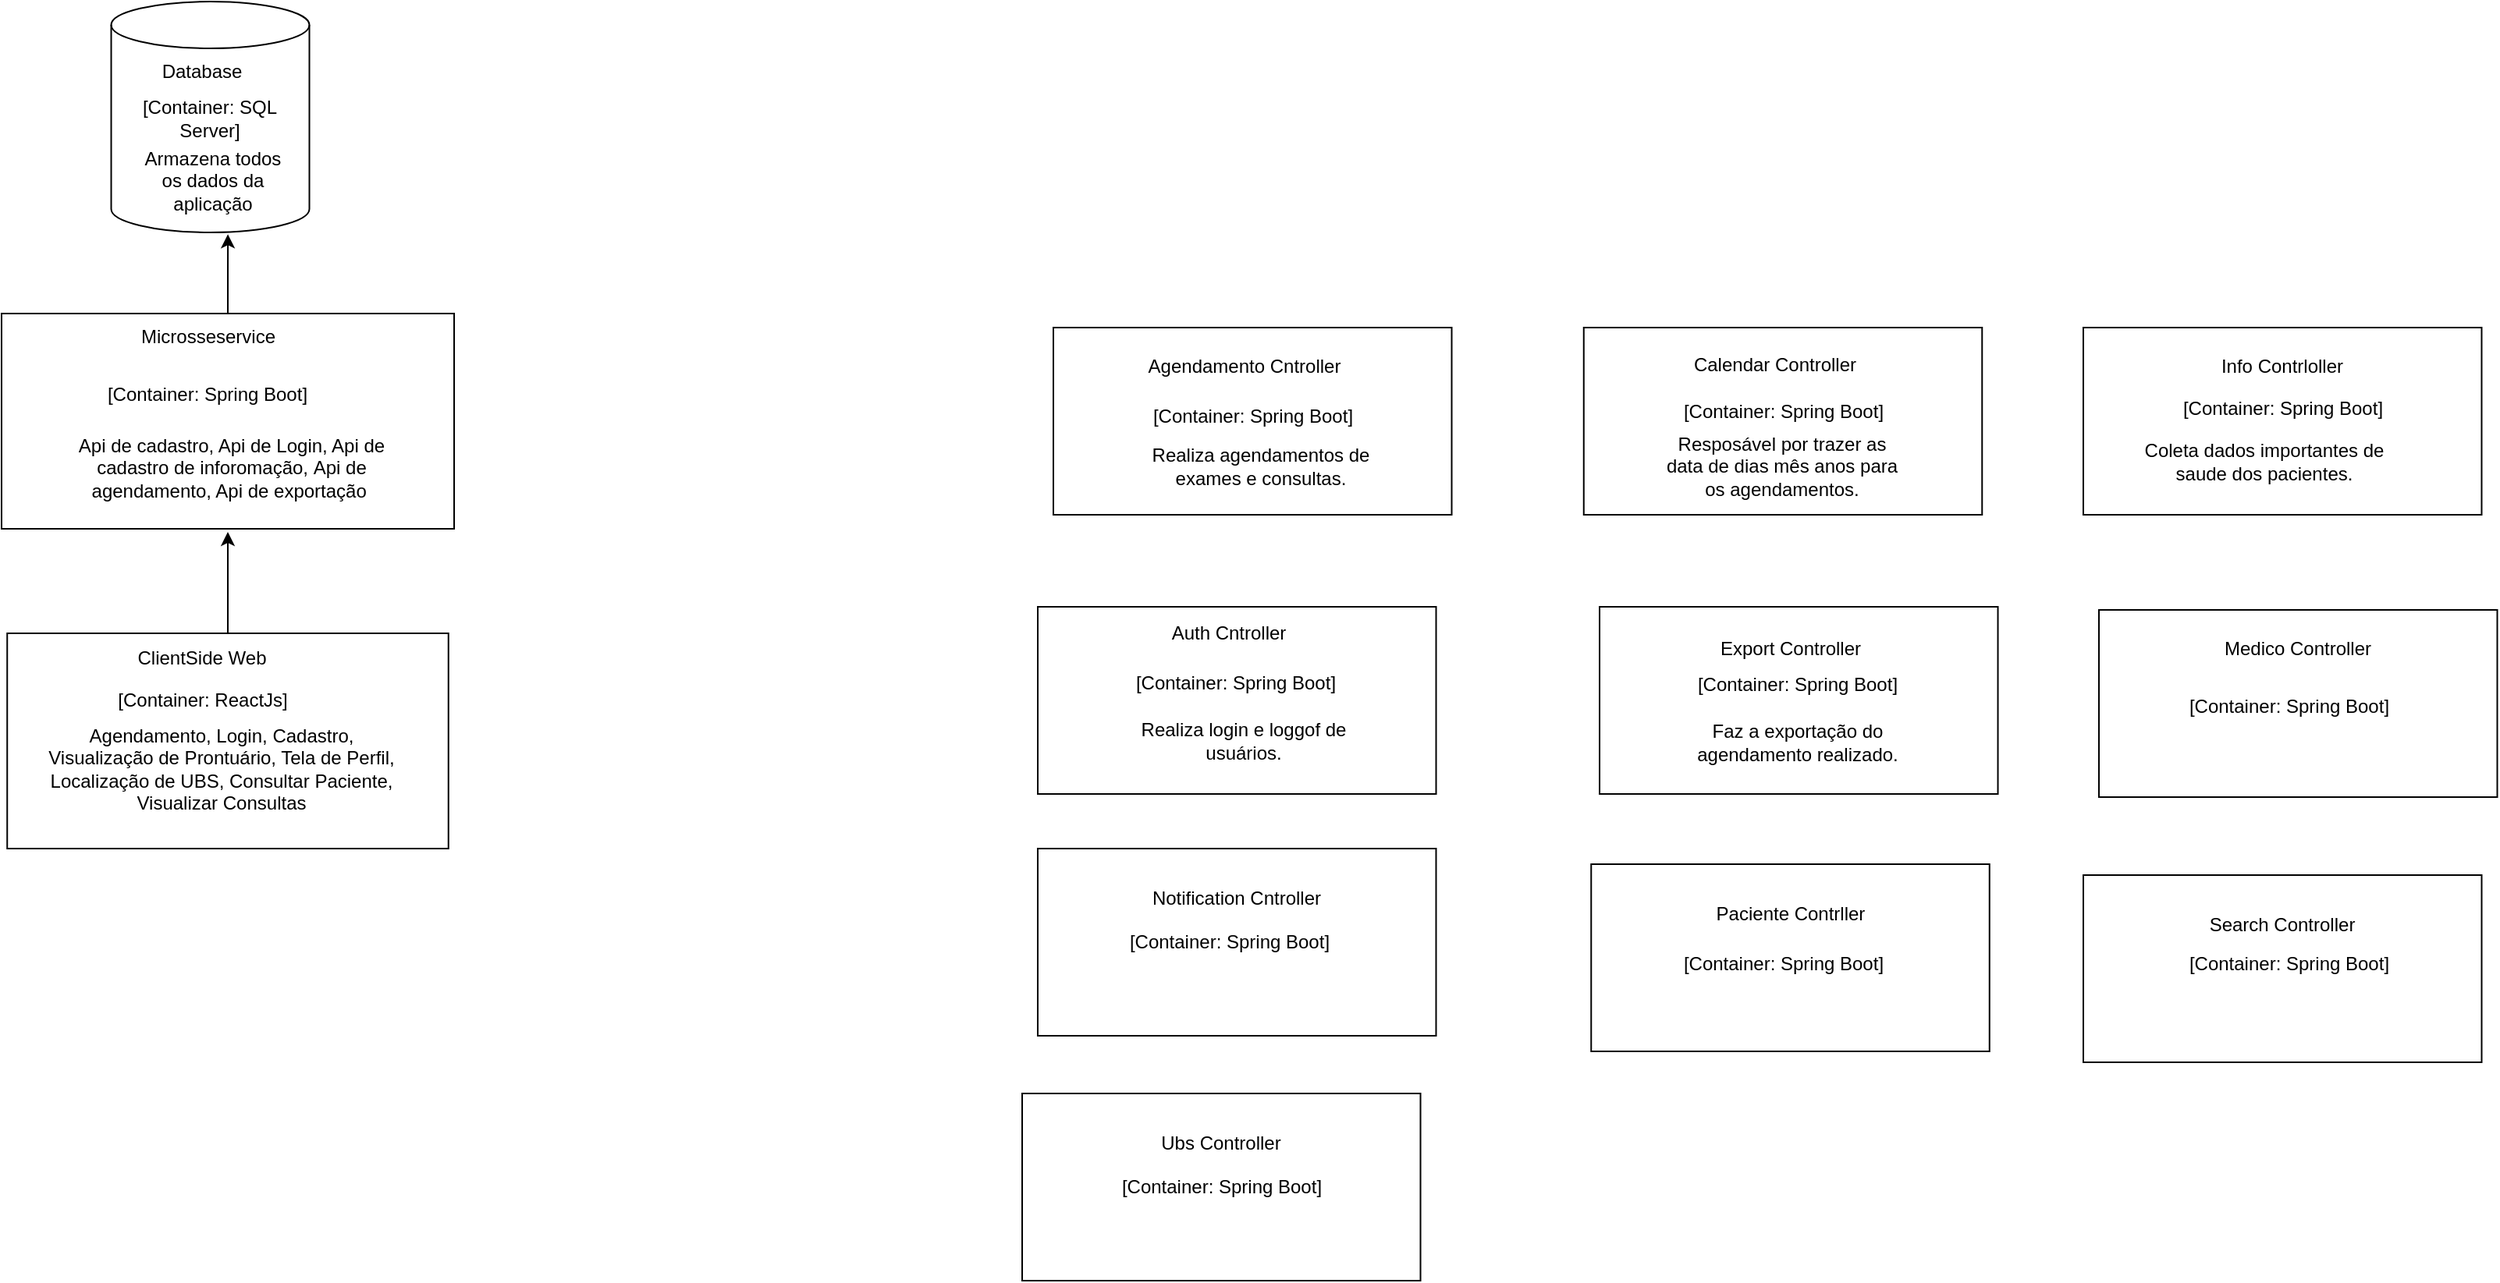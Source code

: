 <mxfile version="15.5.8" type="device"><diagram id="VBGK75ajXWmYz0aQVBh6" name="Page-1"><mxGraphModel dx="308" dy="640" grid="1" gridSize="10" guides="1" tooltips="1" connect="1" arrows="1" fold="1" page="0" pageScale="1" pageWidth="827" pageHeight="583" math="0" shadow="0"><root><mxCell id="0"/><mxCell id="1" parent="0"/><mxCell id="A2tR5dFNgS7Mwy0PBABE-8" style="edgeStyle=orthogonalEdgeStyle;rounded=0;orthogonalLoop=1;jettySize=auto;html=1;entryX=0.589;entryY=1.008;entryDx=0;entryDy=0;entryPerimeter=0;" parent="1" source="MwKNpnbg5vvFYbRp9uFI-1" target="MwKNpnbg5vvFYbRp9uFI-4" edge="1"><mxGeometry relative="1" as="geometry"/></mxCell><mxCell id="MwKNpnbg5vvFYbRp9uFI-1" value="" style="rounded=0;whiteSpace=wrap;html=1;" parent="1" vertex="1"><mxGeometry x="1096" y="240" width="290" height="138" as="geometry"/></mxCell><mxCell id="A2tR5dFNgS7Mwy0PBABE-9" style="edgeStyle=orthogonalEdgeStyle;rounded=0;orthogonalLoop=1;jettySize=auto;html=1;" parent="1" source="MwKNpnbg5vvFYbRp9uFI-3" edge="1"><mxGeometry relative="1" as="geometry"><mxPoint x="1240.995" y="380" as="targetPoint"/></mxGeometry></mxCell><mxCell id="MwKNpnbg5vvFYbRp9uFI-3" value="" style="rounded=0;whiteSpace=wrap;html=1;" parent="1" vertex="1"><mxGeometry x="1099.62" y="445" width="282.75" height="138" as="geometry"/></mxCell><mxCell id="MwKNpnbg5vvFYbRp9uFI-4" value="" style="shape=cylinder3;whiteSpace=wrap;html=1;boundedLbl=1;backgroundOutline=1;size=15;" parent="1" vertex="1"><mxGeometry x="1166.25" y="40" width="127" height="148" as="geometry"/></mxCell><mxCell id="MwKNpnbg5vvFYbRp9uFI-7" value="Microsseservice" style="text;html=1;strokeColor=none;fillColor=none;align=center;verticalAlign=middle;whiteSpace=wrap;rounded=0;" parent="1" vertex="1"><mxGeometry x="1178.75" y="240" width="99" height="30" as="geometry"/></mxCell><mxCell id="MwKNpnbg5vvFYbRp9uFI-8" value="ClientSide Web" style="text;html=1;strokeColor=none;fillColor=none;align=center;verticalAlign=middle;whiteSpace=wrap;rounded=0;" parent="1" vertex="1"><mxGeometry x="1180.12" y="446" width="89" height="30" as="geometry"/></mxCell><mxCell id="MwKNpnbg5vvFYbRp9uFI-9" value="[Container: SQL Server]" style="text;html=1;strokeColor=none;fillColor=none;align=center;verticalAlign=middle;whiteSpace=wrap;rounded=0;" parent="1" vertex="1"><mxGeometry x="1173.25" y="100" width="113" height="30" as="geometry"/></mxCell><mxCell id="MwKNpnbg5vvFYbRp9uFI-10" value="Database" style="text;html=1;strokeColor=none;fillColor=none;align=center;verticalAlign=middle;whiteSpace=wrap;rounded=0;" parent="1" vertex="1"><mxGeometry x="1200.25" y="70" width="49" height="30" as="geometry"/></mxCell><mxCell id="MwKNpnbg5vvFYbRp9uFI-11" value="[Container: ReactJs]" style="text;html=1;strokeColor=none;fillColor=none;align=center;verticalAlign=middle;whiteSpace=wrap;rounded=0;" parent="1" vertex="1"><mxGeometry x="1127.62" y="481" width="194" height="14" as="geometry"/></mxCell><mxCell id="MwKNpnbg5vvFYbRp9uFI-12" value="[Container: Spring Boot]" style="text;html=1;strokeColor=none;fillColor=none;align=center;verticalAlign=middle;whiteSpace=wrap;rounded=0;" parent="1" vertex="1"><mxGeometry x="1131.25" y="275" width="194" height="34" as="geometry"/></mxCell><mxCell id="MwKNpnbg5vvFYbRp9uFI-14" value="Api de cadastro, Api de Login, Api de cadastro de inforomação,&amp;nbsp;Api de agendamento, Api de exportação&amp;nbsp;" style="text;html=1;strokeColor=none;fillColor=none;align=center;verticalAlign=middle;whiteSpace=wrap;rounded=0;" parent="1" vertex="1"><mxGeometry x="1131.25" y="318" width="224.75" height="42" as="geometry"/></mxCell><mxCell id="MwKNpnbg5vvFYbRp9uFI-15" value="Agendamento, Login, Cadastro, Visualização de Prontuário, Tela de Perfil, Localização de UBS, Consultar Paciente, Visualizar Consultas" style="text;html=1;strokeColor=none;fillColor=none;align=center;verticalAlign=middle;whiteSpace=wrap;rounded=0;" parent="1" vertex="1"><mxGeometry x="1122.5" y="500" width="227.5" height="63" as="geometry"/></mxCell><mxCell id="MwKNpnbg5vvFYbRp9uFI-17" value="Armazena todos os dados da aplicação" style="text;html=1;strokeColor=none;fillColor=none;align=center;verticalAlign=middle;whiteSpace=wrap;rounded=0;" parent="1" vertex="1"><mxGeometry x="1179.75" y="140" width="103" height="30" as="geometry"/></mxCell><mxCell id="3czHpF9Ztyj4FxPPmMl4-5" value="" style="rounded=0;whiteSpace=wrap;html=1;" vertex="1" parent="1"><mxGeometry x="1770" y="249" width="255.25" height="120" as="geometry"/></mxCell><mxCell id="3czHpF9Ztyj4FxPPmMl4-6" value="Agendamento Cntroller" style="text;html=1;strokeColor=none;fillColor=none;align=center;verticalAlign=middle;whiteSpace=wrap;rounded=0;" vertex="1" parent="1"><mxGeometry x="1800" y="259" width="184.5" height="30" as="geometry"/></mxCell><mxCell id="3czHpF9Ztyj4FxPPmMl4-10" value="" style="rounded=0;whiteSpace=wrap;html=1;" vertex="1" parent="1"><mxGeometry x="1760" y="428" width="255.25" height="120" as="geometry"/></mxCell><mxCell id="3czHpF9Ztyj4FxPPmMl4-11" value="Auth Cntroller" style="text;html=1;strokeColor=none;fillColor=none;align=center;verticalAlign=middle;whiteSpace=wrap;rounded=0;" vertex="1" parent="1"><mxGeometry x="1790.13" y="430" width="184.5" height="30" as="geometry"/></mxCell><mxCell id="3czHpF9Ztyj4FxPPmMl4-12" value="" style="rounded=0;whiteSpace=wrap;html=1;" vertex="1" parent="1"><mxGeometry x="2109.88" y="249" width="255.25" height="120" as="geometry"/></mxCell><mxCell id="3czHpF9Ztyj4FxPPmMl4-13" value="Calendar Controller" style="text;html=1;strokeColor=none;fillColor=none;align=center;verticalAlign=middle;whiteSpace=wrap;rounded=0;" vertex="1" parent="1"><mxGeometry x="2139.89" y="258" width="184.5" height="30" as="geometry"/></mxCell><mxCell id="3czHpF9Ztyj4FxPPmMl4-14" value="" style="rounded=0;whiteSpace=wrap;html=1;" vertex="1" parent="1"><mxGeometry x="2120.01" y="428" width="255.25" height="120" as="geometry"/></mxCell><mxCell id="3czHpF9Ztyj4FxPPmMl4-15" value="Export Controller" style="text;html=1;strokeColor=none;fillColor=none;align=center;verticalAlign=middle;whiteSpace=wrap;rounded=0;" vertex="1" parent="1"><mxGeometry x="2150" y="440" width="184.5" height="30" as="geometry"/></mxCell><mxCell id="3czHpF9Ztyj4FxPPmMl4-16" value="" style="rounded=0;whiteSpace=wrap;html=1;" vertex="1" parent="1"><mxGeometry x="2429.99" y="249" width="255.25" height="120" as="geometry"/></mxCell><mxCell id="3czHpF9Ztyj4FxPPmMl4-17" value="Info Contrloller" style="text;html=1;strokeColor=none;fillColor=none;align=center;verticalAlign=middle;whiteSpace=wrap;rounded=0;" vertex="1" parent="1"><mxGeometry x="2465.37" y="259" width="184.5" height="30" as="geometry"/></mxCell><mxCell id="3czHpF9Ztyj4FxPPmMl4-18" value="" style="rounded=0;whiteSpace=wrap;html=1;" vertex="1" parent="1"><mxGeometry x="2440" y="430" width="255.25" height="120" as="geometry"/></mxCell><mxCell id="3czHpF9Ztyj4FxPPmMl4-20" value="Medico Controller" style="text;html=1;strokeColor=none;fillColor=none;align=center;verticalAlign=middle;whiteSpace=wrap;rounded=0;" vertex="1" parent="1"><mxGeometry x="2475.38" y="440" width="184.5" height="30" as="geometry"/></mxCell><mxCell id="3czHpF9Ztyj4FxPPmMl4-21" value="" style="rounded=0;whiteSpace=wrap;html=1;" vertex="1" parent="1"><mxGeometry x="1759.99" y="583" width="255.25" height="120" as="geometry"/></mxCell><mxCell id="3czHpF9Ztyj4FxPPmMl4-22" value="Notification Cntroller" style="text;html=1;strokeColor=none;fillColor=none;align=center;verticalAlign=middle;whiteSpace=wrap;rounded=0;" vertex="1" parent="1"><mxGeometry x="1795.36" y="600" width="184.5" height="30" as="geometry"/></mxCell><mxCell id="3czHpF9Ztyj4FxPPmMl4-23" value="" style="rounded=0;whiteSpace=wrap;html=1;" vertex="1" parent="1"><mxGeometry x="2114.63" y="593" width="255.25" height="120" as="geometry"/></mxCell><mxCell id="3czHpF9Ztyj4FxPPmMl4-24" value="Paciente Contrller" style="text;html=1;strokeColor=none;fillColor=none;align=center;verticalAlign=middle;whiteSpace=wrap;rounded=0;" vertex="1" parent="1"><mxGeometry x="2150" y="610" width="184.5" height="30" as="geometry"/></mxCell><mxCell id="3czHpF9Ztyj4FxPPmMl4-25" value="" style="rounded=0;whiteSpace=wrap;html=1;" vertex="1" parent="1"><mxGeometry x="2430" y="600" width="255.25" height="120" as="geometry"/></mxCell><mxCell id="3czHpF9Ztyj4FxPPmMl4-26" value="Search Controller" style="text;html=1;strokeColor=none;fillColor=none;align=center;verticalAlign=middle;whiteSpace=wrap;rounded=0;" vertex="1" parent="1"><mxGeometry x="2465.37" y="617" width="184.5" height="30" as="geometry"/></mxCell><mxCell id="3czHpF9Ztyj4FxPPmMl4-27" value="" style="rounded=0;whiteSpace=wrap;html=1;" vertex="1" parent="1"><mxGeometry x="1750" y="740" width="255.25" height="120" as="geometry"/></mxCell><mxCell id="3czHpF9Ztyj4FxPPmMl4-28" value="Ubs Controller" style="text;html=1;strokeColor=none;fillColor=none;align=center;verticalAlign=middle;whiteSpace=wrap;rounded=0;" vertex="1" parent="1"><mxGeometry x="1785.38" y="757" width="184.5" height="30" as="geometry"/></mxCell><mxCell id="3czHpF9Ztyj4FxPPmMl4-29" value="[Container: Spring Boot]" style="text;html=1;strokeColor=none;fillColor=none;align=center;verticalAlign=middle;whiteSpace=wrap;rounded=0;" vertex="1" parent="1"><mxGeometry x="1800.63" y="289" width="194" height="34" as="geometry"/></mxCell><mxCell id="3czHpF9Ztyj4FxPPmMl4-30" value="[Container: Spring Boot]" style="text;html=1;strokeColor=none;fillColor=none;align=center;verticalAlign=middle;whiteSpace=wrap;rounded=0;" vertex="1" parent="1"><mxGeometry x="2140.5" y="286" width="194" height="34" as="geometry"/></mxCell><mxCell id="3czHpF9Ztyj4FxPPmMl4-31" value="[Container: Spring Boot]" style="text;html=1;strokeColor=none;fillColor=none;align=center;verticalAlign=middle;whiteSpace=wrap;rounded=0;" vertex="1" parent="1"><mxGeometry x="1790.13" y="460" width="194" height="34" as="geometry"/></mxCell><mxCell id="3czHpF9Ztyj4FxPPmMl4-32" value="[Container: Spring Boot]" style="text;html=1;strokeColor=none;fillColor=none;align=center;verticalAlign=middle;whiteSpace=wrap;rounded=0;" vertex="1" parent="1"><mxGeometry x="1785.87" y="626" width="194" height="34" as="geometry"/></mxCell><mxCell id="3czHpF9Ztyj4FxPPmMl4-33" value="[Container: Spring Boot]" style="text;html=1;strokeColor=none;fillColor=none;align=center;verticalAlign=middle;whiteSpace=wrap;rounded=0;" vertex="1" parent="1"><mxGeometry x="2150" y="461" width="194" height="34" as="geometry"/></mxCell><mxCell id="3czHpF9Ztyj4FxPPmMl4-34" value="[Container: Spring Boot]" style="text;html=1;strokeColor=none;fillColor=none;align=center;verticalAlign=middle;whiteSpace=wrap;rounded=0;" vertex="1" parent="1"><mxGeometry x="2465.37" y="475" width="194" height="34" as="geometry"/></mxCell><mxCell id="3czHpF9Ztyj4FxPPmMl4-35" value="[Container: Spring Boot]" style="text;html=1;strokeColor=none;fillColor=none;align=center;verticalAlign=middle;whiteSpace=wrap;rounded=0;" vertex="1" parent="1"><mxGeometry x="2460.62" y="284" width="194" height="34" as="geometry"/></mxCell><mxCell id="3czHpF9Ztyj4FxPPmMl4-36" value="[Container: Spring Boot]" style="text;html=1;strokeColor=none;fillColor=none;align=center;verticalAlign=middle;whiteSpace=wrap;rounded=0;" vertex="1" parent="1"><mxGeometry x="2140.5" y="640" width="194" height="34" as="geometry"/></mxCell><mxCell id="3czHpF9Ztyj4FxPPmMl4-37" value="[Container: Spring Boot]" style="text;html=1;strokeColor=none;fillColor=none;align=center;verticalAlign=middle;whiteSpace=wrap;rounded=0;" vertex="1" parent="1"><mxGeometry x="2465.37" y="640" width="194" height="34" as="geometry"/></mxCell><mxCell id="3czHpF9Ztyj4FxPPmMl4-38" value="[Container: Spring Boot]" style="text;html=1;strokeColor=none;fillColor=none;align=center;verticalAlign=middle;whiteSpace=wrap;rounded=0;" vertex="1" parent="1"><mxGeometry x="1780.63" y="783" width="194" height="34" as="geometry"/></mxCell><mxCell id="3czHpF9Ztyj4FxPPmMl4-40" value="Realiza agendamentos de exames e consultas." style="text;html=1;strokeColor=none;fillColor=none;align=center;verticalAlign=middle;whiteSpace=wrap;rounded=0;" vertex="1" parent="1"><mxGeometry x="1822.13" y="323" width="162.37" height="30" as="geometry"/></mxCell><mxCell id="3czHpF9Ztyj4FxPPmMl4-41" value="Realiza login e loggof de usuários." style="text;html=1;strokeColor=none;fillColor=none;align=center;verticalAlign=middle;whiteSpace=wrap;rounded=0;" vertex="1" parent="1"><mxGeometry x="1811.06" y="499" width="162.37" height="30" as="geometry"/></mxCell><mxCell id="3czHpF9Ztyj4FxPPmMl4-44" value="Resposável por trazer as data de dias mês anos para os agendamentos." style="text;html=1;strokeColor=none;fillColor=none;align=center;verticalAlign=middle;whiteSpace=wrap;rounded=0;" vertex="1" parent="1"><mxGeometry x="2156.31" y="323" width="162.37" height="30" as="geometry"/></mxCell><mxCell id="3czHpF9Ztyj4FxPPmMl4-45" value="Faz a exportação do agendamento realizado." style="text;html=1;strokeColor=none;fillColor=none;align=center;verticalAlign=middle;whiteSpace=wrap;rounded=0;" vertex="1" parent="1"><mxGeometry x="2165.82" y="500" width="162.37" height="30" as="geometry"/></mxCell><mxCell id="3czHpF9Ztyj4FxPPmMl4-46" value="Coleta dados importantes de saude dos pacientes." style="text;html=1;strokeColor=none;fillColor=none;align=center;verticalAlign=middle;whiteSpace=wrap;rounded=0;" vertex="1" parent="1"><mxGeometry x="2465.37" y="320" width="162.37" height="30" as="geometry"/></mxCell></root></mxGraphModel></diagram></mxfile>